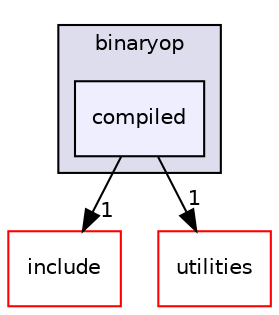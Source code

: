 digraph "compiled" {
  compound=true
  node [ fontsize="10", fontname="Helvetica"];
  edge [ labelfontsize="10", labelfontname="Helvetica"];
  subgraph clusterdir_603c758ed537256676308de307183472 {
    graph [ bgcolor="#ddddee", pencolor="black", label="binaryop" fontname="Helvetica", fontsize="10", URL="dir_603c758ed537256676308de307183472.html"]
  dir_bc1f78399249a0283681442e215234db [shape=box, label="compiled", style="filled", fillcolor="#eeeeff", pencolor="black", URL="dir_bc1f78399249a0283681442e215234db.html"];
  }
  dir_d44c64559bbebec7f509842c48db8b23 [shape=box label="include" fillcolor="white" style="filled" color="red" URL="dir_d44c64559bbebec7f509842c48db8b23.html"];
  dir_7b5d38f1875f1b693f62ca6a108a1129 [shape=box label="utilities" fillcolor="white" style="filled" color="red" URL="dir_7b5d38f1875f1b693f62ca6a108a1129.html"];
  dir_bc1f78399249a0283681442e215234db->dir_d44c64559bbebec7f509842c48db8b23 [headlabel="1", labeldistance=1.5 headhref="dir_000004_000005.html"];
  dir_bc1f78399249a0283681442e215234db->dir_7b5d38f1875f1b693f62ca6a108a1129 [headlabel="1", labeldistance=1.5 headhref="dir_000004_000009.html"];
}
